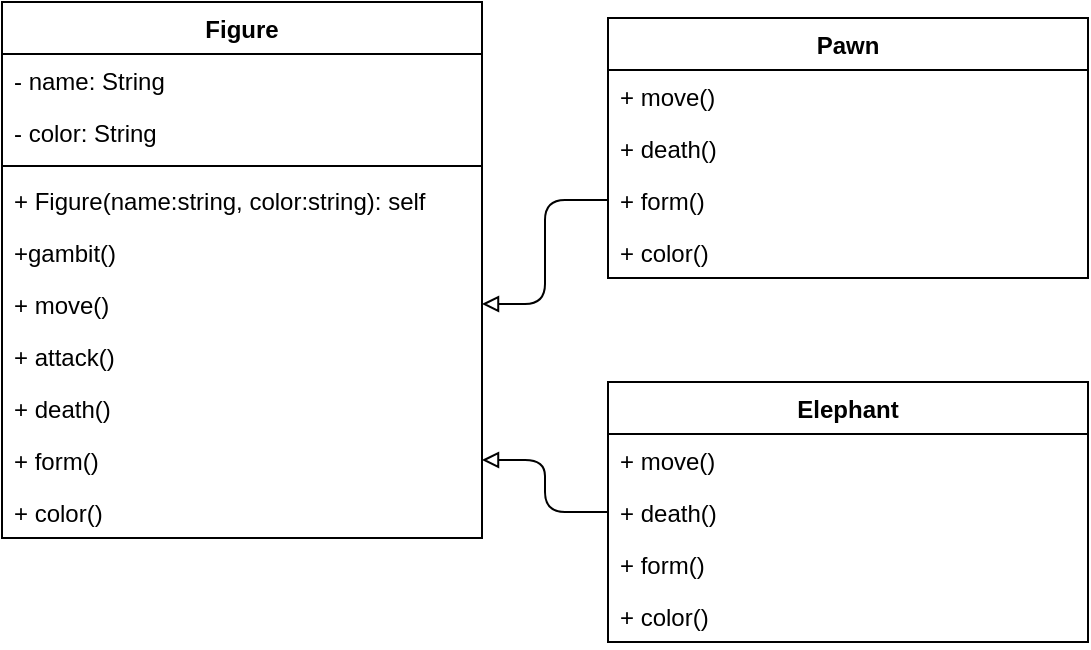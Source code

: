 <mxfile version="12.0.2" type="device" pages="1"><diagram id="n3dBgymbkLJ4oIXC-B-J" name="Page-1"><mxGraphModel dx="854" dy="453" grid="1" gridSize="10" guides="1" tooltips="1" connect="1" arrows="1" fold="1" page="1" pageScale="1" pageWidth="827" pageHeight="1169" math="0" shadow="0"><root><mxCell id="0"/><mxCell id="1" parent="0"/><mxCell id="t3ol1yIc6vO0qNIg6jOo-9" value="Figure" style="swimlane;fontStyle=1;align=center;verticalAlign=top;childLayout=stackLayout;horizontal=1;startSize=26;horizontalStack=0;resizeParent=1;resizeParentMax=0;resizeLast=0;collapsible=1;marginBottom=0;" parent="1" vertex="1"><mxGeometry x="110" y="50" width="240" height="268" as="geometry"><mxRectangle x="140" y="199" width="70" height="26" as="alternateBounds"/></mxGeometry></mxCell><mxCell id="t3ol1yIc6vO0qNIg6jOo-17" value="- name: String" style="text;strokeColor=none;fillColor=none;align=left;verticalAlign=top;spacingLeft=4;spacingRight=4;overflow=hidden;rotatable=0;points=[[0,0.5],[1,0.5]];portConstraint=eastwest;" parent="t3ol1yIc6vO0qNIg6jOo-9" vertex="1"><mxGeometry y="26" width="240" height="26" as="geometry"/></mxCell><mxCell id="t3ol1yIc6vO0qNIg6jOo-10" value="- color: String" style="text;strokeColor=none;fillColor=none;align=left;verticalAlign=top;spacingLeft=4;spacingRight=4;overflow=hidden;rotatable=0;points=[[0,0.5],[1,0.5]];portConstraint=eastwest;" parent="t3ol1yIc6vO0qNIg6jOo-9" vertex="1"><mxGeometry y="52" width="240" height="26" as="geometry"/></mxCell><mxCell id="t3ol1yIc6vO0qNIg6jOo-11" value="" style="line;strokeWidth=1;fillColor=none;align=left;verticalAlign=middle;spacingTop=-1;spacingLeft=3;spacingRight=3;rotatable=0;labelPosition=right;points=[];portConstraint=eastwest;" parent="t3ol1yIc6vO0qNIg6jOo-9" vertex="1"><mxGeometry y="78" width="240" height="8" as="geometry"/></mxCell><mxCell id="MNxRcBIJ9V07v_fF7jPQ-2" value="+ Figure(name:string, color:string): self" style="text;strokeColor=none;fillColor=none;align=left;verticalAlign=top;spacingLeft=4;spacingRight=4;overflow=hidden;rotatable=0;points=[[0,0.5],[1,0.5]];portConstraint=eastwest;" vertex="1" parent="t3ol1yIc6vO0qNIg6jOo-9"><mxGeometry y="86" width="240" height="26" as="geometry"/></mxCell><mxCell id="t3ol1yIc6vO0qNIg6jOo-22" value="+gambit()" style="text;strokeColor=none;fillColor=none;align=left;verticalAlign=top;spacingLeft=4;spacingRight=4;overflow=hidden;rotatable=0;points=[[0,0.5],[1,0.5]];portConstraint=eastwest;" parent="t3ol1yIc6vO0qNIg6jOo-9" vertex="1"><mxGeometry y="112" width="240" height="26" as="geometry"/></mxCell><mxCell id="t3ol1yIc6vO0qNIg6jOo-18" value="+ move()" style="text;strokeColor=none;fillColor=none;align=left;verticalAlign=top;spacingLeft=4;spacingRight=4;overflow=hidden;rotatable=0;points=[[0,0.5],[1,0.5]];portConstraint=eastwest;" parent="t3ol1yIc6vO0qNIg6jOo-9" vertex="1"><mxGeometry y="138" width="240" height="26" as="geometry"/></mxCell><mxCell id="t3ol1yIc6vO0qNIg6jOo-12" value="+ attack()" style="text;strokeColor=none;fillColor=none;align=left;verticalAlign=top;spacingLeft=4;spacingRight=4;overflow=hidden;rotatable=0;points=[[0,0.5],[1,0.5]];portConstraint=eastwest;" parent="t3ol1yIc6vO0qNIg6jOo-9" vertex="1"><mxGeometry y="164" width="240" height="26" as="geometry"/></mxCell><mxCell id="t3ol1yIc6vO0qNIg6jOo-26" value="+ death()" style="text;strokeColor=none;fillColor=none;align=left;verticalAlign=top;spacingLeft=4;spacingRight=4;overflow=hidden;rotatable=0;points=[[0,0.5],[1,0.5]];portConstraint=eastwest;" parent="t3ol1yIc6vO0qNIg6jOo-9" vertex="1"><mxGeometry y="190" width="240" height="26" as="geometry"/></mxCell><mxCell id="t3ol1yIc6vO0qNIg6jOo-27" value="+ form()" style="text;strokeColor=none;fillColor=none;align=left;verticalAlign=top;spacingLeft=4;spacingRight=4;overflow=hidden;rotatable=0;points=[[0,0.5],[1,0.5]];portConstraint=eastwest;" parent="t3ol1yIc6vO0qNIg6jOo-9" vertex="1"><mxGeometry y="216" width="240" height="26" as="geometry"/></mxCell><mxCell id="t3ol1yIc6vO0qNIg6jOo-28" value="+ color()" style="text;strokeColor=none;fillColor=none;align=left;verticalAlign=top;spacingLeft=4;spacingRight=4;overflow=hidden;rotatable=0;points=[[0,0.5],[1,0.5]];portConstraint=eastwest;" parent="t3ol1yIc6vO0qNIg6jOo-9" vertex="1"><mxGeometry y="242" width="240" height="26" as="geometry"/></mxCell><mxCell id="t3ol1yIc6vO0qNIg6jOo-70" style="edgeStyle=orthogonalEdgeStyle;rounded=1;orthogonalLoop=1;jettySize=auto;html=1;exitX=0;exitY=0.5;exitDx=0;exitDy=0;entryX=1;entryY=0.5;entryDx=0;entryDy=0;endArrow=block;endFill=0;" parent="1" source="t3ol1yIc6vO0qNIg6jOo-46" target="t3ol1yIc6vO0qNIg6jOo-27" edge="1"><mxGeometry relative="1" as="geometry"/></mxCell><mxCell id="t3ol1yIc6vO0qNIg6jOo-46" value="Elephant" style="swimlane;fontStyle=1;align=center;verticalAlign=top;childLayout=stackLayout;horizontal=1;startSize=26;horizontalStack=0;resizeParent=1;resizeParentMax=0;resizeLast=0;collapsible=1;marginBottom=0;" parent="1" vertex="1"><mxGeometry x="413" y="240" width="240" height="130" as="geometry"><mxRectangle x="140" y="199" width="70" height="26" as="alternateBounds"/></mxGeometry></mxCell><mxCell id="t3ol1yIc6vO0qNIg6jOo-47" value="+ move()" style="text;strokeColor=none;fillColor=none;align=left;verticalAlign=top;spacingLeft=4;spacingRight=4;overflow=hidden;rotatable=0;points=[[0,0.5],[1,0.5]];portConstraint=eastwest;" parent="t3ol1yIc6vO0qNIg6jOo-46" vertex="1"><mxGeometry y="26" width="240" height="26" as="geometry"/></mxCell><mxCell id="t3ol1yIc6vO0qNIg6jOo-49" value="+ death()" style="text;strokeColor=none;fillColor=none;align=left;verticalAlign=top;spacingLeft=4;spacingRight=4;overflow=hidden;rotatable=0;points=[[0,0.5],[1,0.5]];portConstraint=eastwest;" parent="t3ol1yIc6vO0qNIg6jOo-46" vertex="1"><mxGeometry y="52" width="240" height="26" as="geometry"/></mxCell><mxCell id="t3ol1yIc6vO0qNIg6jOo-50" value="+ form()" style="text;strokeColor=none;fillColor=none;align=left;verticalAlign=top;spacingLeft=4;spacingRight=4;overflow=hidden;rotatable=0;points=[[0,0.5],[1,0.5]];portConstraint=eastwest;" parent="t3ol1yIc6vO0qNIg6jOo-46" vertex="1"><mxGeometry y="78" width="240" height="26" as="geometry"/></mxCell><mxCell id="t3ol1yIc6vO0qNIg6jOo-56" value="+ color()" style="text;strokeColor=none;fillColor=none;align=left;verticalAlign=top;spacingLeft=4;spacingRight=4;overflow=hidden;rotatable=0;points=[[0,0.5],[1,0.5]];portConstraint=eastwest;" parent="t3ol1yIc6vO0qNIg6jOo-46" vertex="1"><mxGeometry y="104" width="240" height="26" as="geometry"/></mxCell><mxCell id="t3ol1yIc6vO0qNIg6jOo-64" value="Pawn" style="swimlane;fontStyle=1;align=center;verticalAlign=top;childLayout=stackLayout;horizontal=1;startSize=26;horizontalStack=0;resizeParent=1;resizeParentMax=0;resizeLast=0;collapsible=1;marginBottom=0;" parent="1" vertex="1"><mxGeometry x="413" y="58" width="240" height="130" as="geometry"><mxRectangle x="140" y="199" width="70" height="26" as="alternateBounds"/></mxGeometry></mxCell><mxCell id="t3ol1yIc6vO0qNIg6jOo-65" value="+ move()" style="text;strokeColor=none;fillColor=none;align=left;verticalAlign=top;spacingLeft=4;spacingRight=4;overflow=hidden;rotatable=0;points=[[0,0.5],[1,0.5]];portConstraint=eastwest;" parent="t3ol1yIc6vO0qNIg6jOo-64" vertex="1"><mxGeometry y="26" width="240" height="26" as="geometry"/></mxCell><mxCell id="t3ol1yIc6vO0qNIg6jOo-67" value="+ death()" style="text;strokeColor=none;fillColor=none;align=left;verticalAlign=top;spacingLeft=4;spacingRight=4;overflow=hidden;rotatable=0;points=[[0,0.5],[1,0.5]];portConstraint=eastwest;" parent="t3ol1yIc6vO0qNIg6jOo-64" vertex="1"><mxGeometry y="52" width="240" height="26" as="geometry"/></mxCell><mxCell id="t3ol1yIc6vO0qNIg6jOo-68" value="+ form()" style="text;strokeColor=none;fillColor=none;align=left;verticalAlign=top;spacingLeft=4;spacingRight=4;overflow=hidden;rotatable=0;points=[[0,0.5],[1,0.5]];portConstraint=eastwest;" parent="t3ol1yIc6vO0qNIg6jOo-64" vertex="1"><mxGeometry y="78" width="240" height="26" as="geometry"/></mxCell><mxCell id="t3ol1yIc6vO0qNIg6jOo-69" value="+ color()" style="text;strokeColor=none;fillColor=none;align=left;verticalAlign=top;spacingLeft=4;spacingRight=4;overflow=hidden;rotatable=0;points=[[0,0.5],[1,0.5]];portConstraint=eastwest;" parent="t3ol1yIc6vO0qNIg6jOo-64" vertex="1"><mxGeometry y="104" width="240" height="26" as="geometry"/></mxCell><mxCell id="t3ol1yIc6vO0qNIg6jOo-72" style="edgeStyle=orthogonalEdgeStyle;rounded=1;orthogonalLoop=1;jettySize=auto;html=1;exitX=0;exitY=0.5;exitDx=0;exitDy=0;entryX=1;entryY=0.5;entryDx=0;entryDy=0;endArrow=block;endFill=0;" parent="1" source="t3ol1yIc6vO0qNIg6jOo-68" target="t3ol1yIc6vO0qNIg6jOo-18" edge="1"><mxGeometry relative="1" as="geometry"/></mxCell></root></mxGraphModel></diagram></mxfile>